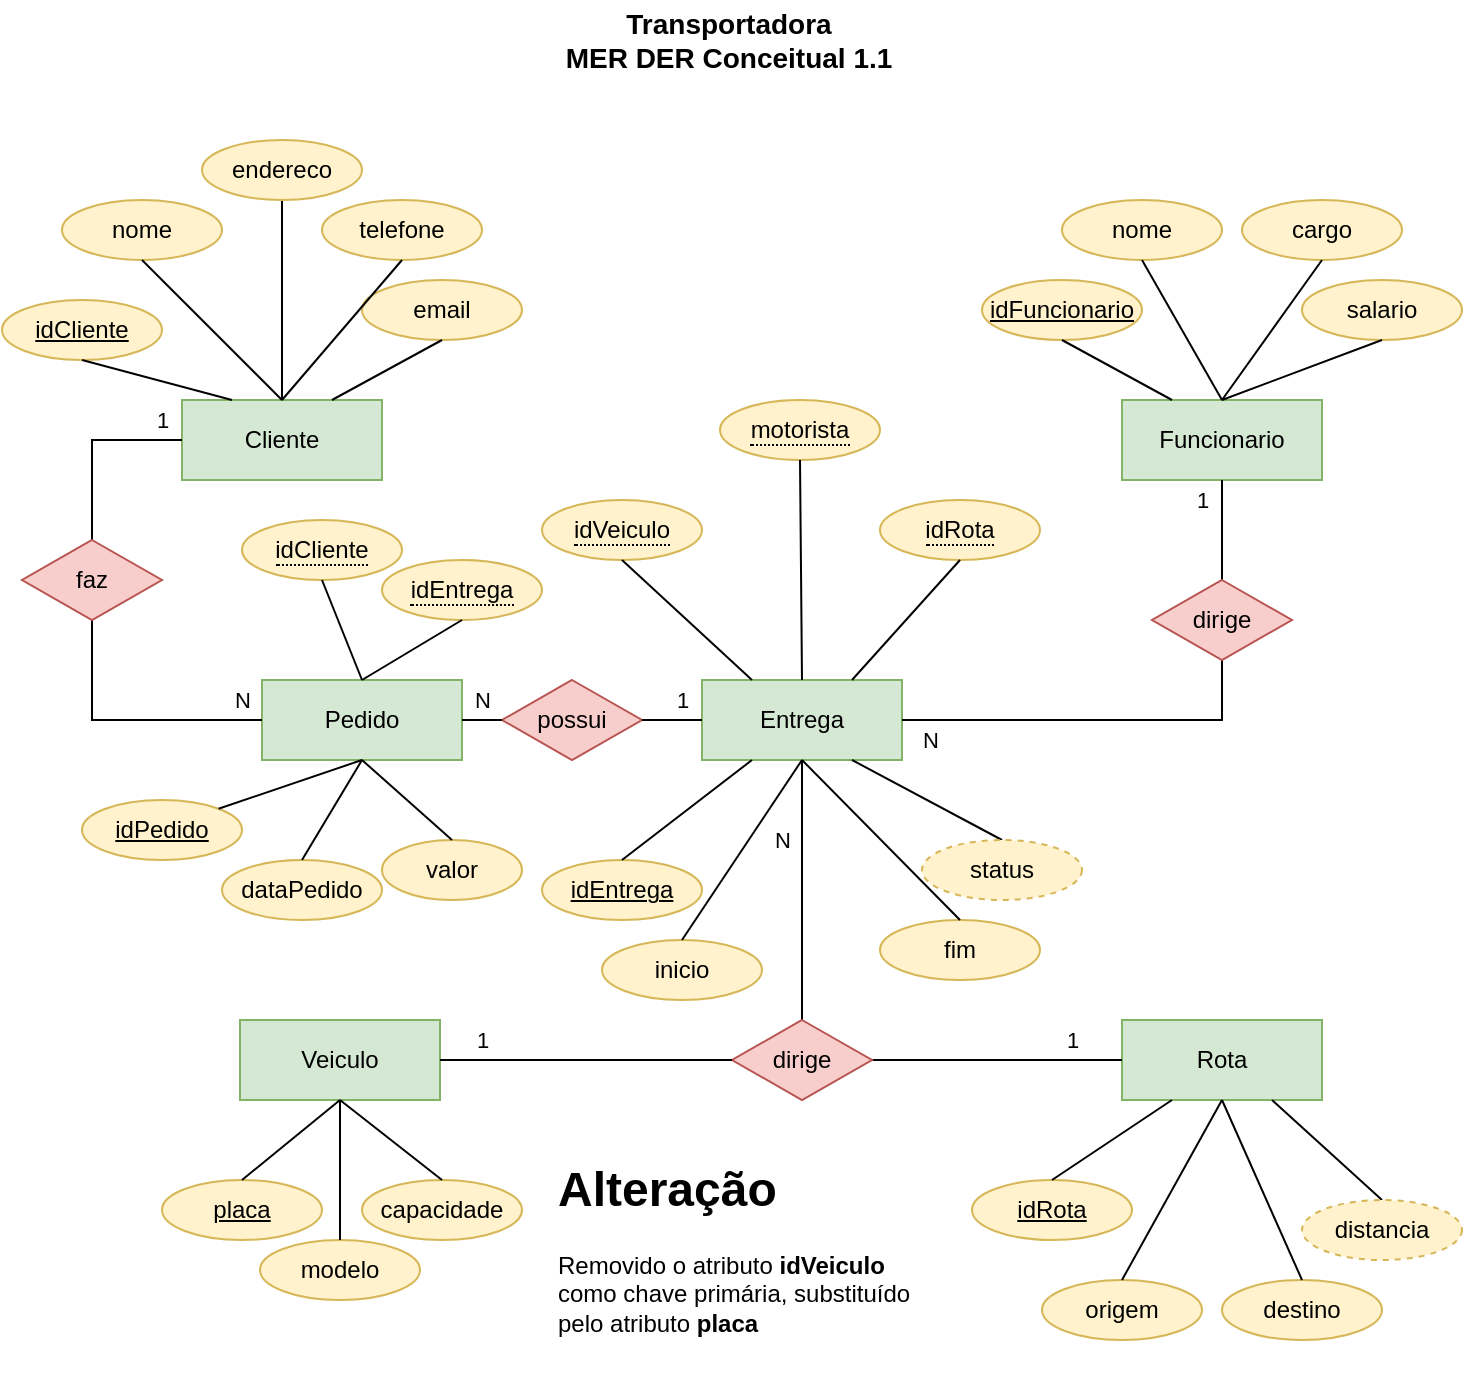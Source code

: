 <mxfile version="23.1.7" type="device">
  <diagram name="Página-1" id="sVNsKKDES8SkyHKiLYdX">
    <mxGraphModel dx="1434" dy="772" grid="1" gridSize="10" guides="1" tooltips="1" connect="1" arrows="1" fold="1" page="1" pageScale="1" pageWidth="827" pageHeight="1169" math="0" shadow="0">
      <root>
        <mxCell id="0" />
        <mxCell id="1" parent="0" />
        <mxCell id="qr8y9DVa5IbGoocjL2IQ-1" value="Transportadora&lt;br style=&quot;font-size: 14px;&quot;&gt;MER DER Conceitual 1.1" style="text;html=1;align=center;verticalAlign=middle;whiteSpace=wrap;rounded=0;fontStyle=1;fontSize=14;" parent="1" vertex="1">
          <mxGeometry x="323" y="40" width="181" height="40" as="geometry" />
        </mxCell>
        <mxCell id="qr8y9DVa5IbGoocjL2IQ-10" style="rounded=0;orthogonalLoop=1;jettySize=auto;html=1;exitX=0.5;exitY=0;exitDx=0;exitDy=0;entryX=0.5;entryY=1;entryDx=0;entryDy=0;endArrow=none;endFill=0;" parent="1" source="qr8y9DVa5IbGoocjL2IQ-3" target="qr8y9DVa5IbGoocjL2IQ-7" edge="1">
          <mxGeometry relative="1" as="geometry" />
        </mxCell>
        <mxCell id="qr8y9DVa5IbGoocjL2IQ-3" value="Cliente" style="whiteSpace=wrap;html=1;align=center;fillColor=#d5e8d4;strokeColor=#82b366;" parent="1" vertex="1">
          <mxGeometry x="140" y="240" width="100" height="40" as="geometry" />
        </mxCell>
        <mxCell id="qr8y9DVa5IbGoocjL2IQ-4" value="Funcionario" style="whiteSpace=wrap;html=1;align=center;fillColor=#d5e8d4;strokeColor=#82b366;" parent="1" vertex="1">
          <mxGeometry x="610" y="240" width="100" height="40" as="geometry" />
        </mxCell>
        <mxCell id="qr8y9DVa5IbGoocjL2IQ-5" value="idCliente" style="ellipse;whiteSpace=wrap;html=1;align=center;fontStyle=4;fillColor=#fff2cc;strokeColor=#d6b656;" parent="1" vertex="1">
          <mxGeometry x="50" y="190" width="80" height="30" as="geometry" />
        </mxCell>
        <mxCell id="qr8y9DVa5IbGoocjL2IQ-6" value="nome" style="ellipse;whiteSpace=wrap;html=1;align=center;fillColor=#fff2cc;strokeColor=#d6b656;" parent="1" vertex="1">
          <mxGeometry x="80" y="140" width="80" height="30" as="geometry" />
        </mxCell>
        <mxCell id="qr8y9DVa5IbGoocjL2IQ-7" value="endereco" style="ellipse;whiteSpace=wrap;html=1;align=center;fillColor=#fff2cc;strokeColor=#d6b656;" parent="1" vertex="1">
          <mxGeometry x="150" y="110" width="80" height="30" as="geometry" />
        </mxCell>
        <mxCell id="qr8y9DVa5IbGoocjL2IQ-8" value="telefone" style="ellipse;whiteSpace=wrap;html=1;align=center;fillColor=#fff2cc;strokeColor=#d6b656;" parent="1" vertex="1">
          <mxGeometry x="210" y="140" width="80" height="30" as="geometry" />
        </mxCell>
        <mxCell id="qr8y9DVa5IbGoocjL2IQ-9" value="email" style="ellipse;whiteSpace=wrap;html=1;align=center;fillColor=#fff2cc;strokeColor=#d6b656;" parent="1" vertex="1">
          <mxGeometry x="230" y="180" width="80" height="30" as="geometry" />
        </mxCell>
        <mxCell id="qr8y9DVa5IbGoocjL2IQ-11" style="rounded=0;orthogonalLoop=1;jettySize=auto;html=1;exitX=0.5;exitY=0;exitDx=0;exitDy=0;entryX=0.5;entryY=1;entryDx=0;entryDy=0;endArrow=none;endFill=0;" parent="1" source="qr8y9DVa5IbGoocjL2IQ-3" target="qr8y9DVa5IbGoocjL2IQ-6" edge="1">
          <mxGeometry relative="1" as="geometry">
            <mxPoint x="200" y="250" as="sourcePoint" />
            <mxPoint x="200" y="150" as="targetPoint" />
          </mxGeometry>
        </mxCell>
        <mxCell id="qr8y9DVa5IbGoocjL2IQ-12" style="rounded=0;orthogonalLoop=1;jettySize=auto;html=1;exitX=0.25;exitY=0;exitDx=0;exitDy=0;entryX=0.5;entryY=1;entryDx=0;entryDy=0;endArrow=none;endFill=0;" parent="1" source="qr8y9DVa5IbGoocjL2IQ-3" target="qr8y9DVa5IbGoocjL2IQ-5" edge="1">
          <mxGeometry relative="1" as="geometry">
            <mxPoint x="210" y="260" as="sourcePoint" />
            <mxPoint x="210" y="160" as="targetPoint" />
          </mxGeometry>
        </mxCell>
        <mxCell id="qr8y9DVa5IbGoocjL2IQ-13" style="rounded=0;orthogonalLoop=1;jettySize=auto;html=1;exitX=0.5;exitY=0;exitDx=0;exitDy=0;entryX=0.5;entryY=1;entryDx=0;entryDy=0;endArrow=none;endFill=0;" parent="1" source="qr8y9DVa5IbGoocjL2IQ-3" target="qr8y9DVa5IbGoocjL2IQ-8" edge="1">
          <mxGeometry relative="1" as="geometry">
            <mxPoint x="220" y="270" as="sourcePoint" />
            <mxPoint x="220" y="170" as="targetPoint" />
          </mxGeometry>
        </mxCell>
        <mxCell id="qr8y9DVa5IbGoocjL2IQ-14" style="rounded=0;orthogonalLoop=1;jettySize=auto;html=1;exitX=0.75;exitY=0;exitDx=0;exitDy=0;entryX=0.5;entryY=1;entryDx=0;entryDy=0;endArrow=none;endFill=0;" parent="1" source="qr8y9DVa5IbGoocjL2IQ-3" target="qr8y9DVa5IbGoocjL2IQ-9" edge="1">
          <mxGeometry relative="1" as="geometry">
            <mxPoint x="230" y="280" as="sourcePoint" />
            <mxPoint x="230" y="180" as="targetPoint" />
          </mxGeometry>
        </mxCell>
        <mxCell id="qr8y9DVa5IbGoocjL2IQ-15" value="idFuncionario" style="ellipse;whiteSpace=wrap;html=1;align=center;fontStyle=4;fillColor=#fff2cc;strokeColor=#d6b656;" parent="1" vertex="1">
          <mxGeometry x="540" y="180" width="80" height="30" as="geometry" />
        </mxCell>
        <mxCell id="qr8y9DVa5IbGoocjL2IQ-16" value="nome" style="ellipse;whiteSpace=wrap;html=1;align=center;fillColor=#fff2cc;strokeColor=#d6b656;" parent="1" vertex="1">
          <mxGeometry x="580" y="140" width="80" height="30" as="geometry" />
        </mxCell>
        <mxCell id="qr8y9DVa5IbGoocjL2IQ-17" value="cargo" style="ellipse;whiteSpace=wrap;html=1;align=center;fillColor=#fff2cc;strokeColor=#d6b656;" parent="1" vertex="1">
          <mxGeometry x="670" y="140" width="80" height="30" as="geometry" />
        </mxCell>
        <mxCell id="qr8y9DVa5IbGoocjL2IQ-18" value="salario" style="ellipse;whiteSpace=wrap;html=1;align=center;fillColor=#fff2cc;strokeColor=#d6b656;" parent="1" vertex="1">
          <mxGeometry x="700" y="180" width="80" height="30" as="geometry" />
        </mxCell>
        <mxCell id="qr8y9DVa5IbGoocjL2IQ-19" style="rounded=0;orthogonalLoop=1;jettySize=auto;html=1;exitX=0.5;exitY=0;exitDx=0;exitDy=0;entryX=0.5;entryY=1;entryDx=0;entryDy=0;endArrow=none;endFill=0;" parent="1" target="qr8y9DVa5IbGoocjL2IQ-17" edge="1">
          <mxGeometry relative="1" as="geometry">
            <mxPoint x="660" y="240" as="sourcePoint" />
          </mxGeometry>
        </mxCell>
        <mxCell id="qr8y9DVa5IbGoocjL2IQ-20" style="rounded=0;orthogonalLoop=1;jettySize=auto;html=1;exitX=0.5;exitY=0;exitDx=0;exitDy=0;entryX=0.5;entryY=1;entryDx=0;entryDy=0;endArrow=none;endFill=0;" parent="1" target="qr8y9DVa5IbGoocjL2IQ-16" edge="1">
          <mxGeometry relative="1" as="geometry">
            <mxPoint x="660" y="240" as="sourcePoint" />
            <mxPoint x="670" y="150" as="targetPoint" />
          </mxGeometry>
        </mxCell>
        <mxCell id="qr8y9DVa5IbGoocjL2IQ-21" style="rounded=0;orthogonalLoop=1;jettySize=auto;html=1;exitX=0.25;exitY=0;exitDx=0;exitDy=0;entryX=0.5;entryY=1;entryDx=0;entryDy=0;endArrow=none;endFill=0;" parent="1" target="qr8y9DVa5IbGoocjL2IQ-15" edge="1">
          <mxGeometry relative="1" as="geometry">
            <mxPoint x="635" y="240" as="sourcePoint" />
            <mxPoint x="680" y="160" as="targetPoint" />
          </mxGeometry>
        </mxCell>
        <mxCell id="qr8y9DVa5IbGoocjL2IQ-22" style="rounded=0;orthogonalLoop=1;jettySize=auto;html=1;exitX=0.5;exitY=0;exitDx=0;exitDy=0;entryX=0.5;entryY=1;entryDx=0;entryDy=0;endArrow=none;endFill=0;" parent="1" target="qr8y9DVa5IbGoocjL2IQ-18" edge="1">
          <mxGeometry relative="1" as="geometry">
            <mxPoint x="660" y="240" as="sourcePoint" />
            <mxPoint x="690" y="170" as="targetPoint" />
          </mxGeometry>
        </mxCell>
        <mxCell id="qr8y9DVa5IbGoocjL2IQ-23" value="Veiculo" style="whiteSpace=wrap;html=1;align=center;fillColor=#d5e8d4;strokeColor=#82b366;" parent="1" vertex="1">
          <mxGeometry x="169" y="550" width="100" height="40" as="geometry" />
        </mxCell>
        <mxCell id="qr8y9DVa5IbGoocjL2IQ-24" value="placa" style="ellipse;whiteSpace=wrap;html=1;align=center;fontStyle=4;fillColor=#fff2cc;strokeColor=#d6b656;" parent="1" vertex="1">
          <mxGeometry x="130" y="630" width="80" height="30" as="geometry" />
        </mxCell>
        <mxCell id="qr8y9DVa5IbGoocjL2IQ-26" style="rounded=0;orthogonalLoop=1;jettySize=auto;html=1;exitX=0.5;exitY=1;exitDx=0;exitDy=0;entryX=0.5;entryY=0;entryDx=0;entryDy=0;endArrow=none;endFill=0;" parent="1" source="qr8y9DVa5IbGoocjL2IQ-23" target="qr8y9DVa5IbGoocjL2IQ-24" edge="1">
          <mxGeometry relative="1" as="geometry">
            <mxPoint x="176.5" y="655" as="sourcePoint" />
            <mxPoint x="221.5" y="575" as="targetPoint" />
          </mxGeometry>
        </mxCell>
        <mxCell id="qr8y9DVa5IbGoocjL2IQ-27" value="modelo" style="ellipse;whiteSpace=wrap;html=1;align=center;fillColor=#fff2cc;strokeColor=#d6b656;" parent="1" vertex="1">
          <mxGeometry x="179" y="660" width="80" height="30" as="geometry" />
        </mxCell>
        <mxCell id="qr8y9DVa5IbGoocjL2IQ-28" value="capacidade" style="ellipse;whiteSpace=wrap;html=1;align=center;fillColor=#fff2cc;strokeColor=#d6b656;" parent="1" vertex="1">
          <mxGeometry x="230" y="630" width="80" height="30" as="geometry" />
        </mxCell>
        <mxCell id="qr8y9DVa5IbGoocjL2IQ-30" style="rounded=0;orthogonalLoop=1;jettySize=auto;html=1;exitX=0.5;exitY=1;exitDx=0;exitDy=0;entryX=0.5;entryY=0;entryDx=0;entryDy=0;endArrow=none;endFill=0;fontStyle=1" parent="1" source="qr8y9DVa5IbGoocjL2IQ-23" target="qr8y9DVa5IbGoocjL2IQ-27" edge="1">
          <mxGeometry relative="1" as="geometry">
            <mxPoint x="214" y="610" as="sourcePoint" />
            <mxPoint x="149" y="660" as="targetPoint" />
          </mxGeometry>
        </mxCell>
        <mxCell id="qr8y9DVa5IbGoocjL2IQ-31" style="rounded=0;orthogonalLoop=1;jettySize=auto;html=1;exitX=0.5;exitY=1;exitDx=0;exitDy=0;entryX=0.5;entryY=0;entryDx=0;entryDy=0;endArrow=none;endFill=0;" parent="1" source="qr8y9DVa5IbGoocjL2IQ-23" target="qr8y9DVa5IbGoocjL2IQ-28" edge="1">
          <mxGeometry relative="1" as="geometry">
            <mxPoint x="224" y="620" as="sourcePoint" />
            <mxPoint x="159" y="670" as="targetPoint" />
          </mxGeometry>
        </mxCell>
        <mxCell id="qr8y9DVa5IbGoocjL2IQ-32" value="Rota" style="whiteSpace=wrap;html=1;align=center;fillColor=#d5e8d4;strokeColor=#82b366;" parent="1" vertex="1">
          <mxGeometry x="610" y="550" width="100" height="40" as="geometry" />
        </mxCell>
        <mxCell id="qr8y9DVa5IbGoocjL2IQ-33" value="idRota" style="ellipse;whiteSpace=wrap;html=1;align=center;fontStyle=4;fillColor=#fff2cc;strokeColor=#d6b656;" parent="1" vertex="1">
          <mxGeometry x="535" y="630" width="80" height="30" as="geometry" />
        </mxCell>
        <mxCell id="qr8y9DVa5IbGoocjL2IQ-34" value="origem" style="ellipse;whiteSpace=wrap;html=1;align=center;fillColor=#fff2cc;strokeColor=#d6b656;" parent="1" vertex="1">
          <mxGeometry x="570" y="680" width="80" height="30" as="geometry" />
        </mxCell>
        <mxCell id="qr8y9DVa5IbGoocjL2IQ-35" style="rounded=0;orthogonalLoop=1;jettySize=auto;html=1;exitX=0.25;exitY=1;exitDx=0;exitDy=0;entryX=0.5;entryY=0;entryDx=0;entryDy=0;endArrow=none;endFill=0;" parent="1" source="qr8y9DVa5IbGoocjL2IQ-32" target="qr8y9DVa5IbGoocjL2IQ-33" edge="1">
          <mxGeometry relative="1" as="geometry">
            <mxPoint x="617.5" y="655" as="sourcePoint" />
            <mxPoint x="570" y="640" as="targetPoint" />
          </mxGeometry>
        </mxCell>
        <mxCell id="qr8y9DVa5IbGoocjL2IQ-36" value="destino" style="ellipse;whiteSpace=wrap;html=1;align=center;fillColor=#fff2cc;strokeColor=#d6b656;" parent="1" vertex="1">
          <mxGeometry x="660" y="680" width="80" height="30" as="geometry" />
        </mxCell>
        <mxCell id="qr8y9DVa5IbGoocjL2IQ-38" style="rounded=0;orthogonalLoop=1;jettySize=auto;html=1;exitX=0.5;exitY=1;exitDx=0;exitDy=0;entryX=0.5;entryY=0;entryDx=0;entryDy=0;endArrow=none;endFill=0;" parent="1" source="qr8y9DVa5IbGoocjL2IQ-32" target="qr8y9DVa5IbGoocjL2IQ-34" edge="1">
          <mxGeometry relative="1" as="geometry">
            <mxPoint x="645" y="600" as="sourcePoint" />
            <mxPoint x="580" y="650" as="targetPoint" />
          </mxGeometry>
        </mxCell>
        <mxCell id="qr8y9DVa5IbGoocjL2IQ-39" style="rounded=0;orthogonalLoop=1;jettySize=auto;html=1;exitX=0.5;exitY=1;exitDx=0;exitDy=0;entryX=0.5;entryY=0;entryDx=0;entryDy=0;endArrow=none;endFill=0;fontStyle=1" parent="1" source="qr8y9DVa5IbGoocjL2IQ-32" target="qr8y9DVa5IbGoocjL2IQ-36" edge="1">
          <mxGeometry relative="1" as="geometry">
            <mxPoint x="655" y="610" as="sourcePoint" />
            <mxPoint x="590" y="660" as="targetPoint" />
          </mxGeometry>
        </mxCell>
        <mxCell id="qr8y9DVa5IbGoocjL2IQ-40" style="rounded=0;orthogonalLoop=1;jettySize=auto;html=1;exitX=0.75;exitY=1;exitDx=0;exitDy=0;entryX=0.5;entryY=0;entryDx=0;entryDy=0;endArrow=none;endFill=0;" parent="1" source="qr8y9DVa5IbGoocjL2IQ-32" target="qr8y9DVa5IbGoocjL2IQ-41" edge="1">
          <mxGeometry relative="1" as="geometry">
            <mxPoint x="665" y="620" as="sourcePoint" />
            <mxPoint x="740" y="640" as="targetPoint" />
          </mxGeometry>
        </mxCell>
        <mxCell id="qr8y9DVa5IbGoocjL2IQ-41" value="distancia" style="ellipse;whiteSpace=wrap;html=1;align=center;dashed=1;fillColor=#fff2cc;strokeColor=#d6b656;" parent="1" vertex="1">
          <mxGeometry x="700" y="640" width="80" height="30" as="geometry" />
        </mxCell>
        <mxCell id="qr8y9DVa5IbGoocjL2IQ-42" value="Entrega" style="whiteSpace=wrap;html=1;align=center;fillColor=#d5e8d4;strokeColor=#82b366;" parent="1" vertex="1">
          <mxGeometry x="400" y="380" width="100" height="40" as="geometry" />
        </mxCell>
        <mxCell id="qr8y9DVa5IbGoocjL2IQ-43" value="idEntrega" style="ellipse;whiteSpace=wrap;html=1;align=center;fontStyle=4;fillColor=#fff2cc;strokeColor=#d6b656;" parent="1" vertex="1">
          <mxGeometry x="320" y="470" width="80" height="30" as="geometry" />
        </mxCell>
        <mxCell id="qr8y9DVa5IbGoocjL2IQ-44" value="inicio" style="ellipse;whiteSpace=wrap;html=1;align=center;fillColor=#fff2cc;strokeColor=#d6b656;" parent="1" vertex="1">
          <mxGeometry x="350" y="510" width="80" height="30" as="geometry" />
        </mxCell>
        <mxCell id="qr8y9DVa5IbGoocjL2IQ-45" style="rounded=0;orthogonalLoop=1;jettySize=auto;html=1;exitX=0.25;exitY=1;exitDx=0;exitDy=0;entryX=0.5;entryY=0;entryDx=0;entryDy=0;endArrow=none;endFill=0;" parent="1" source="qr8y9DVa5IbGoocjL2IQ-42" target="qr8y9DVa5IbGoocjL2IQ-43" edge="1">
          <mxGeometry relative="1" as="geometry">
            <mxPoint x="407.5" y="485" as="sourcePoint" />
            <mxPoint x="452.5" y="405" as="targetPoint" />
          </mxGeometry>
        </mxCell>
        <mxCell id="qr8y9DVa5IbGoocjL2IQ-46" value="fim" style="ellipse;whiteSpace=wrap;html=1;align=center;fillColor=#fff2cc;strokeColor=#d6b656;" parent="1" vertex="1">
          <mxGeometry x="489" y="500" width="80" height="30" as="geometry" />
        </mxCell>
        <mxCell id="qr8y9DVa5IbGoocjL2IQ-47" style="rounded=0;orthogonalLoop=1;jettySize=auto;html=1;exitX=0.5;exitY=1;exitDx=0;exitDy=0;entryX=0.5;entryY=0;entryDx=0;entryDy=0;endArrow=none;endFill=0;" parent="1" source="qr8y9DVa5IbGoocjL2IQ-42" target="qr8y9DVa5IbGoocjL2IQ-44" edge="1">
          <mxGeometry relative="1" as="geometry">
            <mxPoint x="435" y="430" as="sourcePoint" />
            <mxPoint x="370" y="480" as="targetPoint" />
          </mxGeometry>
        </mxCell>
        <mxCell id="qr8y9DVa5IbGoocjL2IQ-48" style="rounded=0;orthogonalLoop=1;jettySize=auto;html=1;exitX=0.5;exitY=1;exitDx=0;exitDy=0;entryX=0.5;entryY=0;entryDx=0;entryDy=0;endArrow=none;endFill=0;fontStyle=1" parent="1" source="qr8y9DVa5IbGoocjL2IQ-42" target="qr8y9DVa5IbGoocjL2IQ-46" edge="1">
          <mxGeometry relative="1" as="geometry">
            <mxPoint x="445" y="440" as="sourcePoint" />
            <mxPoint x="380" y="490" as="targetPoint" />
          </mxGeometry>
        </mxCell>
        <mxCell id="qr8y9DVa5IbGoocjL2IQ-49" style="rounded=0;orthogonalLoop=1;jettySize=auto;html=1;exitX=0.75;exitY=1;exitDx=0;exitDy=0;entryX=0.5;entryY=0;entryDx=0;entryDy=0;endArrow=none;endFill=0;" parent="1" source="qr8y9DVa5IbGoocjL2IQ-42" target="qr8y9DVa5IbGoocjL2IQ-50" edge="1">
          <mxGeometry relative="1" as="geometry">
            <mxPoint x="455" y="450" as="sourcePoint" />
            <mxPoint x="530" y="470" as="targetPoint" />
          </mxGeometry>
        </mxCell>
        <mxCell id="qr8y9DVa5IbGoocjL2IQ-50" value="status" style="ellipse;whiteSpace=wrap;html=1;align=center;dashed=1;fillColor=#fff2cc;strokeColor=#d6b656;" parent="1" vertex="1">
          <mxGeometry x="510" y="460" width="80" height="30" as="geometry" />
        </mxCell>
        <mxCell id="qr8y9DVa5IbGoocjL2IQ-51" value="&lt;span style=&quot;border-bottom: 1px dotted&quot;&gt;idRota&lt;/span&gt;" style="ellipse;whiteSpace=wrap;html=1;align=center;fillColor=#fff2cc;strokeColor=#d6b656;" parent="1" vertex="1">
          <mxGeometry x="489" y="290" width="80" height="30" as="geometry" />
        </mxCell>
        <mxCell id="qr8y9DVa5IbGoocjL2IQ-53" value="&lt;span style=&quot;border-bottom: 1px dotted&quot;&gt;motorista&lt;/span&gt;" style="ellipse;whiteSpace=wrap;html=1;align=center;fillColor=#fff2cc;strokeColor=#d6b656;" parent="1" vertex="1">
          <mxGeometry x="409" y="240" width="80" height="30" as="geometry" />
        </mxCell>
        <mxCell id="qr8y9DVa5IbGoocjL2IQ-54" value="&lt;span style=&quot;border-bottom: 1px dotted&quot;&gt;idVeiculo&lt;/span&gt;" style="ellipse;whiteSpace=wrap;html=1;align=center;fillColor=#fff2cc;strokeColor=#d6b656;" parent="1" vertex="1">
          <mxGeometry x="320" y="290" width="80" height="30" as="geometry" />
        </mxCell>
        <mxCell id="qr8y9DVa5IbGoocjL2IQ-55" style="rounded=0;orthogonalLoop=1;jettySize=auto;html=1;exitX=0.25;exitY=0;exitDx=0;exitDy=0;entryX=0.5;entryY=1;entryDx=0;entryDy=0;endArrow=none;endFill=0;" parent="1" source="qr8y9DVa5IbGoocjL2IQ-42" target="qr8y9DVa5IbGoocjL2IQ-54" edge="1">
          <mxGeometry relative="1" as="geometry">
            <mxPoint x="435" y="430" as="sourcePoint" />
            <mxPoint x="370" y="480" as="targetPoint" />
          </mxGeometry>
        </mxCell>
        <mxCell id="qr8y9DVa5IbGoocjL2IQ-56" style="rounded=0;orthogonalLoop=1;jettySize=auto;html=1;exitX=0.5;exitY=0;exitDx=0;exitDy=0;entryX=0.5;entryY=1;entryDx=0;entryDy=0;endArrow=none;endFill=0;" parent="1" source="qr8y9DVa5IbGoocjL2IQ-42" target="qr8y9DVa5IbGoocjL2IQ-53" edge="1">
          <mxGeometry relative="1" as="geometry">
            <mxPoint x="435" y="390" as="sourcePoint" />
            <mxPoint x="370" y="330" as="targetPoint" />
          </mxGeometry>
        </mxCell>
        <mxCell id="qr8y9DVa5IbGoocjL2IQ-57" style="rounded=0;orthogonalLoop=1;jettySize=auto;html=1;exitX=0.75;exitY=0;exitDx=0;exitDy=0;entryX=0.5;entryY=1;entryDx=0;entryDy=0;endArrow=none;endFill=0;" parent="1" source="qr8y9DVa5IbGoocjL2IQ-42" target="qr8y9DVa5IbGoocjL2IQ-51" edge="1">
          <mxGeometry relative="1" as="geometry">
            <mxPoint x="445" y="400" as="sourcePoint" />
            <mxPoint x="380" y="340" as="targetPoint" />
          </mxGeometry>
        </mxCell>
        <mxCell id="qr8y9DVa5IbGoocjL2IQ-58" value="Pedido" style="whiteSpace=wrap;html=1;align=center;fillColor=#d5e8d4;strokeColor=#82b366;" parent="1" vertex="1">
          <mxGeometry x="180" y="380" width="100" height="40" as="geometry" />
        </mxCell>
        <mxCell id="qr8y9DVa5IbGoocjL2IQ-59" value="idPedido" style="ellipse;whiteSpace=wrap;html=1;align=center;fontStyle=4;fillColor=#fff2cc;strokeColor=#d6b656;" parent="1" vertex="1">
          <mxGeometry x="90" y="440" width="80" height="30" as="geometry" />
        </mxCell>
        <mxCell id="qr8y9DVa5IbGoocjL2IQ-60" value="dataPedido" style="ellipse;whiteSpace=wrap;html=1;align=center;fillColor=#fff2cc;strokeColor=#d6b656;" parent="1" vertex="1">
          <mxGeometry x="160" y="470" width="80" height="30" as="geometry" />
        </mxCell>
        <mxCell id="qr8y9DVa5IbGoocjL2IQ-61" value="valor" style="ellipse;whiteSpace=wrap;html=1;align=center;fillColor=#fff2cc;strokeColor=#d6b656;" parent="1" vertex="1">
          <mxGeometry x="240" y="460" width="70" height="30" as="geometry" />
        </mxCell>
        <mxCell id="qr8y9DVa5IbGoocjL2IQ-62" value="&lt;span style=&quot;border-bottom: 1px dotted&quot;&gt;idCliente&lt;/span&gt;" style="ellipse;whiteSpace=wrap;html=1;align=center;fillColor=#fff2cc;strokeColor=#d6b656;" parent="1" vertex="1">
          <mxGeometry x="170" y="300" width="80" height="30" as="geometry" />
        </mxCell>
        <mxCell id="qr8y9DVa5IbGoocjL2IQ-63" value="&lt;span style=&quot;border-bottom: 1px dotted&quot;&gt;idEntrega&lt;/span&gt;" style="ellipse;whiteSpace=wrap;html=1;align=center;fillColor=#fff2cc;strokeColor=#d6b656;" parent="1" vertex="1">
          <mxGeometry x="240" y="320" width="80" height="30" as="geometry" />
        </mxCell>
        <mxCell id="qr8y9DVa5IbGoocjL2IQ-64" style="rounded=0;orthogonalLoop=1;jettySize=auto;html=1;exitX=0.5;exitY=1;exitDx=0;exitDy=0;entryX=0.5;entryY=0;entryDx=0;entryDy=0;endArrow=none;endFill=0;" parent="1" source="qr8y9DVa5IbGoocjL2IQ-63" target="qr8y9DVa5IbGoocjL2IQ-58" edge="1">
          <mxGeometry relative="1" as="geometry">
            <mxPoint x="175" y="590" as="sourcePoint" />
            <mxPoint x="110" y="640" as="targetPoint" />
          </mxGeometry>
        </mxCell>
        <mxCell id="qr8y9DVa5IbGoocjL2IQ-65" style="rounded=0;orthogonalLoop=1;jettySize=auto;html=1;exitX=0.5;exitY=1;exitDx=0;exitDy=0;entryX=0.5;entryY=0;entryDx=0;entryDy=0;endArrow=none;endFill=0;" parent="1" source="qr8y9DVa5IbGoocjL2IQ-62" target="qr8y9DVa5IbGoocjL2IQ-58" edge="1">
          <mxGeometry relative="1" as="geometry">
            <mxPoint x="320" y="360" as="sourcePoint" />
            <mxPoint x="240" y="390" as="targetPoint" />
          </mxGeometry>
        </mxCell>
        <mxCell id="qr8y9DVa5IbGoocjL2IQ-66" style="rounded=0;orthogonalLoop=1;jettySize=auto;html=1;exitX=0.5;exitY=1;exitDx=0;exitDy=0;entryX=1;entryY=0;entryDx=0;entryDy=0;endArrow=none;endFill=0;" parent="1" source="qr8y9DVa5IbGoocjL2IQ-58" target="qr8y9DVa5IbGoocjL2IQ-59" edge="1">
          <mxGeometry relative="1" as="geometry">
            <mxPoint x="330" y="370" as="sourcePoint" />
            <mxPoint x="250" y="400" as="targetPoint" />
          </mxGeometry>
        </mxCell>
        <mxCell id="qr8y9DVa5IbGoocjL2IQ-67" style="rounded=0;orthogonalLoop=1;jettySize=auto;html=1;exitX=0.5;exitY=1;exitDx=0;exitDy=0;entryX=0.5;entryY=0;entryDx=0;entryDy=0;endArrow=none;endFill=0;" parent="1" source="qr8y9DVa5IbGoocjL2IQ-58" target="qr8y9DVa5IbGoocjL2IQ-60" edge="1">
          <mxGeometry relative="1" as="geometry">
            <mxPoint x="340" y="380" as="sourcePoint" />
            <mxPoint x="260" y="410" as="targetPoint" />
          </mxGeometry>
        </mxCell>
        <mxCell id="qr8y9DVa5IbGoocjL2IQ-68" style="rounded=0;orthogonalLoop=1;jettySize=auto;html=1;exitX=0.5;exitY=1;exitDx=0;exitDy=0;entryX=0.5;entryY=0;entryDx=0;entryDy=0;endArrow=none;endFill=0;" parent="1" source="qr8y9DVa5IbGoocjL2IQ-58" target="qr8y9DVa5IbGoocjL2IQ-61" edge="1">
          <mxGeometry relative="1" as="geometry">
            <mxPoint x="350" y="390" as="sourcePoint" />
            <mxPoint x="270" y="420" as="targetPoint" />
          </mxGeometry>
        </mxCell>
        <mxCell id="qr8y9DVa5IbGoocjL2IQ-70" value="1" style="edgeStyle=orthogonalEdgeStyle;rounded=0;orthogonalLoop=1;jettySize=auto;html=1;exitX=0.5;exitY=0;exitDx=0;exitDy=0;entryX=0;entryY=0.5;entryDx=0;entryDy=0;endArrow=none;endFill=0;" parent="1" source="qr8y9DVa5IbGoocjL2IQ-69" target="qr8y9DVa5IbGoocjL2IQ-3" edge="1">
          <mxGeometry x="0.789" y="10" relative="1" as="geometry">
            <mxPoint as="offset" />
          </mxGeometry>
        </mxCell>
        <mxCell id="qr8y9DVa5IbGoocjL2IQ-71" value="N" style="edgeStyle=orthogonalEdgeStyle;rounded=0;orthogonalLoop=1;jettySize=auto;html=1;exitX=0.5;exitY=1;exitDx=0;exitDy=0;entryX=0;entryY=0.5;entryDx=0;entryDy=0;endArrow=none;endFill=0;" parent="1" source="qr8y9DVa5IbGoocjL2IQ-69" target="qr8y9DVa5IbGoocjL2IQ-58" edge="1">
          <mxGeometry x="0.852" y="10" relative="1" as="geometry">
            <mxPoint as="offset" />
          </mxGeometry>
        </mxCell>
        <mxCell id="qr8y9DVa5IbGoocjL2IQ-69" value="faz" style="shape=rhombus;perimeter=rhombusPerimeter;whiteSpace=wrap;html=1;align=center;fillColor=#f8cecc;strokeColor=#b85450;" parent="1" vertex="1">
          <mxGeometry x="60" y="310" width="70" height="40" as="geometry" />
        </mxCell>
        <mxCell id="qr8y9DVa5IbGoocjL2IQ-72" value="1" style="edgeStyle=orthogonalEdgeStyle;rounded=0;orthogonalLoop=1;jettySize=auto;html=1;exitX=0.5;exitY=0;exitDx=0;exitDy=0;entryX=0.5;entryY=1;entryDx=0;entryDy=0;endArrow=none;endFill=0;" parent="1" source="qr8y9DVa5IbGoocjL2IQ-74" target="qr8y9DVa5IbGoocjL2IQ-4" edge="1">
          <mxGeometry x="0.6" y="10" relative="1" as="geometry">
            <mxPoint x="725" y="320" as="targetPoint" />
            <mxPoint as="offset" />
          </mxGeometry>
        </mxCell>
        <mxCell id="qr8y9DVa5IbGoocjL2IQ-73" value="N" style="edgeStyle=orthogonalEdgeStyle;rounded=0;orthogonalLoop=1;jettySize=auto;html=1;exitX=0.5;exitY=1;exitDx=0;exitDy=0;entryX=1;entryY=0.5;entryDx=0;entryDy=0;endArrow=none;endFill=0;" parent="1" source="qr8y9DVa5IbGoocjL2IQ-74" target="qr8y9DVa5IbGoocjL2IQ-42" edge="1">
          <mxGeometry x="0.852" y="10" relative="1" as="geometry">
            <mxPoint x="765" y="460" as="targetPoint" />
            <mxPoint as="offset" />
          </mxGeometry>
        </mxCell>
        <mxCell id="qr8y9DVa5IbGoocjL2IQ-74" value="dirige" style="shape=rhombus;perimeter=rhombusPerimeter;whiteSpace=wrap;html=1;align=center;fillColor=#f8cecc;strokeColor=#b85450;" parent="1" vertex="1">
          <mxGeometry x="625" y="330" width="70" height="40" as="geometry" />
        </mxCell>
        <mxCell id="qr8y9DVa5IbGoocjL2IQ-75" value="1" style="edgeStyle=orthogonalEdgeStyle;rounded=0;orthogonalLoop=1;jettySize=auto;html=1;exitX=1;exitY=0.5;exitDx=0;exitDy=0;entryX=0;entryY=0.5;entryDx=0;entryDy=0;endArrow=none;endFill=0;" parent="1" source="qr8y9DVa5IbGoocjL2IQ-77" target="qr8y9DVa5IbGoocjL2IQ-32" edge="1">
          <mxGeometry x="0.6" y="10" relative="1" as="geometry">
            <mxPoint x="476.5" y="560" as="targetPoint" />
            <mxPoint as="offset" />
          </mxGeometry>
        </mxCell>
        <mxCell id="qr8y9DVa5IbGoocjL2IQ-76" value="N" style="edgeStyle=orthogonalEdgeStyle;rounded=0;orthogonalLoop=1;jettySize=auto;html=1;exitX=0.5;exitY=0;exitDx=0;exitDy=0;entryX=0.5;entryY=1;entryDx=0;entryDy=0;endArrow=none;endFill=0;" parent="1" source="qr8y9DVa5IbGoocjL2IQ-77" target="qr8y9DVa5IbGoocjL2IQ-42" edge="1">
          <mxGeometry x="0.385" y="10" relative="1" as="geometry">
            <mxPoint x="316.5" y="680" as="targetPoint" />
            <mxPoint as="offset" />
          </mxGeometry>
        </mxCell>
        <mxCell id="qr8y9DVa5IbGoocjL2IQ-77" value="dirige" style="shape=rhombus;perimeter=rhombusPerimeter;whiteSpace=wrap;html=1;align=center;fillColor=#f8cecc;strokeColor=#b85450;" parent="1" vertex="1">
          <mxGeometry x="415" y="550" width="70" height="40" as="geometry" />
        </mxCell>
        <mxCell id="qr8y9DVa5IbGoocjL2IQ-78" value="possui" style="shape=rhombus;perimeter=rhombusPerimeter;whiteSpace=wrap;html=1;align=center;fillColor=#f8cecc;strokeColor=#b85450;" parent="1" vertex="1">
          <mxGeometry x="300" y="380" width="70" height="40" as="geometry" />
        </mxCell>
        <mxCell id="qr8y9DVa5IbGoocjL2IQ-79" value="1" style="edgeStyle=orthogonalEdgeStyle;rounded=0;orthogonalLoop=1;jettySize=auto;html=1;exitX=0;exitY=0.5;exitDx=0;exitDy=0;entryX=1;entryY=0.5;entryDx=0;entryDy=0;endArrow=none;endFill=0;" parent="1" source="qr8y9DVa5IbGoocjL2IQ-42" target="qr8y9DVa5IbGoocjL2IQ-78" edge="1">
          <mxGeometry x="-0.333" y="-10" relative="1" as="geometry">
            <mxPoint x="105" y="320" as="sourcePoint" />
            <mxPoint x="150" y="270" as="targetPoint" />
            <mxPoint as="offset" />
          </mxGeometry>
        </mxCell>
        <mxCell id="qr8y9DVa5IbGoocjL2IQ-80" value="1" style="edgeStyle=orthogonalEdgeStyle;rounded=0;orthogonalLoop=1;jettySize=auto;html=1;exitX=1;exitY=0.5;exitDx=0;exitDy=0;entryX=0;entryY=0.5;entryDx=0;entryDy=0;endArrow=none;endFill=0;" parent="1" source="qr8y9DVa5IbGoocjL2IQ-23" target="qr8y9DVa5IbGoocjL2IQ-77" edge="1">
          <mxGeometry x="-0.712" y="10" relative="1" as="geometry">
            <mxPoint x="495" y="580" as="sourcePoint" />
            <mxPoint x="620" y="580" as="targetPoint" />
            <mxPoint as="offset" />
          </mxGeometry>
        </mxCell>
        <mxCell id="qr8y9DVa5IbGoocjL2IQ-81" value="N" style="edgeStyle=orthogonalEdgeStyle;rounded=0;orthogonalLoop=1;jettySize=auto;html=1;exitX=1;exitY=0.5;exitDx=0;exitDy=0;entryX=0;entryY=0.5;entryDx=0;entryDy=0;endArrow=none;endFill=0;" parent="1" source="qr8y9DVa5IbGoocjL2IQ-58" target="qr8y9DVa5IbGoocjL2IQ-78" edge="1">
          <mxGeometry y="10" relative="1" as="geometry">
            <mxPoint x="105" y="360" as="sourcePoint" />
            <mxPoint x="190" y="410" as="targetPoint" />
            <mxPoint as="offset" />
          </mxGeometry>
        </mxCell>
        <mxCell id="hQRSNKuAg8Lqi-_8mM3O-79" value="&lt;h1&gt;Alteração&lt;/h1&gt;&lt;p&gt;Removido o atributo &lt;b&gt;idVeiculo&lt;/b&gt; como chave primária, substituído pelo atributo &lt;b&gt;placa&lt;/b&gt;&lt;/p&gt;" style="text;html=1;spacing=5;spacingTop=-20;whiteSpace=wrap;overflow=hidden;rounded=0;" vertex="1" parent="1">
          <mxGeometry x="323" y="615" width="190" height="120" as="geometry" />
        </mxCell>
      </root>
    </mxGraphModel>
  </diagram>
</mxfile>
